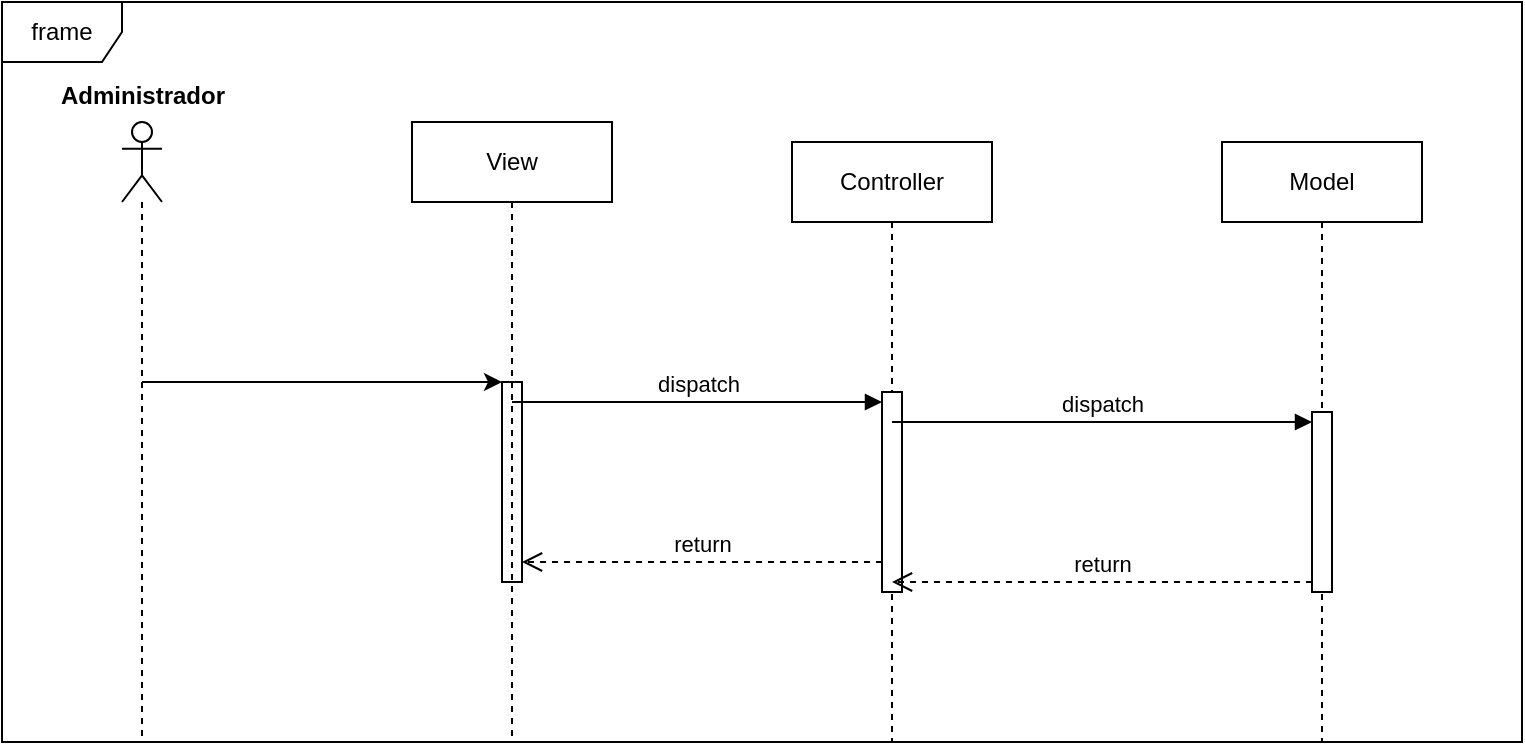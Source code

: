 <mxfile version="21.7.5" type="github">
  <diagram name="Page-1" id="2YBvvXClWsGukQMizWep">
    <mxGraphModel dx="1531" dy="834" grid="1" gridSize="10" guides="1" tooltips="1" connect="1" arrows="1" fold="1" page="1" pageScale="1" pageWidth="850" pageHeight="1100" math="0" shadow="0">
      <root>
        <mxCell id="0" />
        <mxCell id="1" parent="0" />
        <mxCell id="WgwdQvURTCAarjMzq2pd-4" value="" style="endArrow=classic;html=1;rounded=0;" edge="1" parent="1">
          <mxGeometry width="50" height="50" relative="1" as="geometry">
            <mxPoint x="100" y="240" as="sourcePoint" />
            <mxPoint x="280" y="240" as="targetPoint" />
            <Array as="points">
              <mxPoint x="190" y="240" />
            </Array>
          </mxGeometry>
        </mxCell>
        <mxCell id="WgwdQvURTCAarjMzq2pd-8" value="" style="html=1;points=[[0,0,0,0,5],[0,1,0,0,-5],[1,0,0,0,5],[1,1,0,0,-5]];perimeter=orthogonalPerimeter;outlineConnect=0;targetShapes=umlLifeline;portConstraint=eastwest;newEdgeStyle={&quot;curved&quot;:0,&quot;rounded&quot;:0};" vertex="1" parent="1">
          <mxGeometry x="280" y="240" width="10" height="100" as="geometry" />
        </mxCell>
        <mxCell id="WgwdQvURTCAarjMzq2pd-9" value="View" style="shape=umlLifeline;perimeter=lifelinePerimeter;whiteSpace=wrap;html=1;container=1;dropTarget=0;collapsible=0;recursiveResize=0;outlineConnect=0;portConstraint=eastwest;newEdgeStyle={&quot;curved&quot;:0,&quot;rounded&quot;:0};" vertex="1" parent="1">
          <mxGeometry x="235" y="110" width="100" height="310" as="geometry" />
        </mxCell>
        <mxCell id="WgwdQvURTCAarjMzq2pd-12" value="" style="shape=umlLifeline;perimeter=lifelinePerimeter;whiteSpace=wrap;html=1;container=1;dropTarget=0;collapsible=0;recursiveResize=0;outlineConnect=0;portConstraint=eastwest;newEdgeStyle={&quot;curved&quot;:0,&quot;rounded&quot;:0};participant=umlActor;" vertex="1" parent="1">
          <mxGeometry x="90" y="110" width="20" height="310" as="geometry" />
        </mxCell>
        <mxCell id="WgwdQvURTCAarjMzq2pd-17" value="dispatch" style="html=1;verticalAlign=bottom;endArrow=block;curved=0;rounded=0;entryX=0;entryY=0;entryDx=0;entryDy=5;" edge="1" target="WgwdQvURTCAarjMzq2pd-16" parent="1" source="WgwdQvURTCAarjMzq2pd-9">
          <mxGeometry relative="1" as="geometry">
            <mxPoint x="425" y="245" as="sourcePoint" />
          </mxGeometry>
        </mxCell>
        <mxCell id="WgwdQvURTCAarjMzq2pd-18" value="return" style="html=1;verticalAlign=bottom;endArrow=open;dashed=1;endSize=8;curved=0;rounded=0;" edge="1" source="WgwdQvURTCAarjMzq2pd-16" parent="1">
          <mxGeometry relative="1" as="geometry">
            <mxPoint x="290" y="330" as="targetPoint" />
            <mxPoint x="460" y="330" as="sourcePoint" />
          </mxGeometry>
        </mxCell>
        <mxCell id="WgwdQvURTCAarjMzq2pd-22" value="Controller" style="shape=umlLifeline;perimeter=lifelinePerimeter;whiteSpace=wrap;html=1;container=1;dropTarget=0;collapsible=0;recursiveResize=0;outlineConnect=0;portConstraint=eastwest;newEdgeStyle={&quot;curved&quot;:0,&quot;rounded&quot;:0};" vertex="1" parent="1">
          <mxGeometry x="425" y="120" width="100" height="300" as="geometry" />
        </mxCell>
        <mxCell id="WgwdQvURTCAarjMzq2pd-16" value="" style="html=1;points=[[0,0,0,0,5],[0,1,0,0,-5],[1,0,0,0,5],[1,1,0,0,-5]];perimeter=orthogonalPerimeter;outlineConnect=0;targetShapes=umlLifeline;portConstraint=eastwest;newEdgeStyle={&quot;curved&quot;:0,&quot;rounded&quot;:0};" vertex="1" parent="WgwdQvURTCAarjMzq2pd-22">
          <mxGeometry x="45" y="125" width="10" height="100" as="geometry" />
        </mxCell>
        <mxCell id="WgwdQvURTCAarjMzq2pd-25" value="dispatch" style="html=1;verticalAlign=bottom;endArrow=block;curved=0;rounded=0;entryX=0;entryY=0;entryDx=0;entryDy=5;" edge="1" target="WgwdQvURTCAarjMzq2pd-24" parent="1" source="WgwdQvURTCAarjMzq2pd-22">
          <mxGeometry relative="1" as="geometry">
            <mxPoint x="530" y="275" as="sourcePoint" />
          </mxGeometry>
        </mxCell>
        <mxCell id="WgwdQvURTCAarjMzq2pd-27" value="Model" style="shape=umlLifeline;perimeter=lifelinePerimeter;whiteSpace=wrap;html=1;container=1;dropTarget=0;collapsible=0;recursiveResize=0;outlineConnect=0;portConstraint=eastwest;newEdgeStyle={&quot;curved&quot;:0,&quot;rounded&quot;:0};" vertex="1" parent="1">
          <mxGeometry x="640" y="120" width="100" height="300" as="geometry" />
        </mxCell>
        <mxCell id="WgwdQvURTCAarjMzq2pd-24" value="" style="html=1;points=[[0,0,0,0,5],[0,1,0,0,-5],[1,0,0,0,5],[1,1,0,0,-5]];perimeter=orthogonalPerimeter;outlineConnect=0;targetShapes=umlLifeline;portConstraint=eastwest;newEdgeStyle={&quot;curved&quot;:0,&quot;rounded&quot;:0};" vertex="1" parent="WgwdQvURTCAarjMzq2pd-27">
          <mxGeometry x="45" y="135" width="10" height="90" as="geometry" />
        </mxCell>
        <mxCell id="WgwdQvURTCAarjMzq2pd-28" value="return" style="html=1;verticalAlign=bottom;endArrow=open;dashed=1;endSize=8;curved=0;rounded=0;" edge="1" parent="1" source="WgwdQvURTCAarjMzq2pd-24" target="WgwdQvURTCAarjMzq2pd-22">
          <mxGeometry relative="1" as="geometry">
            <mxPoint x="610" y="340" as="sourcePoint" />
            <mxPoint x="530" y="340" as="targetPoint" />
            <Array as="points">
              <mxPoint x="570" y="340" />
            </Array>
          </mxGeometry>
        </mxCell>
        <mxCell id="WgwdQvURTCAarjMzq2pd-29" value="Administrador" style="text;align=center;fontStyle=1;verticalAlign=middle;spacingLeft=3;spacingRight=3;strokeColor=none;rotatable=0;points=[[0,0.5],[1,0.5]];portConstraint=eastwest;html=1;" vertex="1" parent="1">
          <mxGeometry x="60" y="84" width="80" height="26" as="geometry" />
        </mxCell>
        <mxCell id="WgwdQvURTCAarjMzq2pd-30" value="frame" style="shape=umlFrame;whiteSpace=wrap;html=1;pointerEvents=0;" vertex="1" parent="1">
          <mxGeometry x="30" y="50" width="760" height="370" as="geometry" />
        </mxCell>
      </root>
    </mxGraphModel>
  </diagram>
</mxfile>
